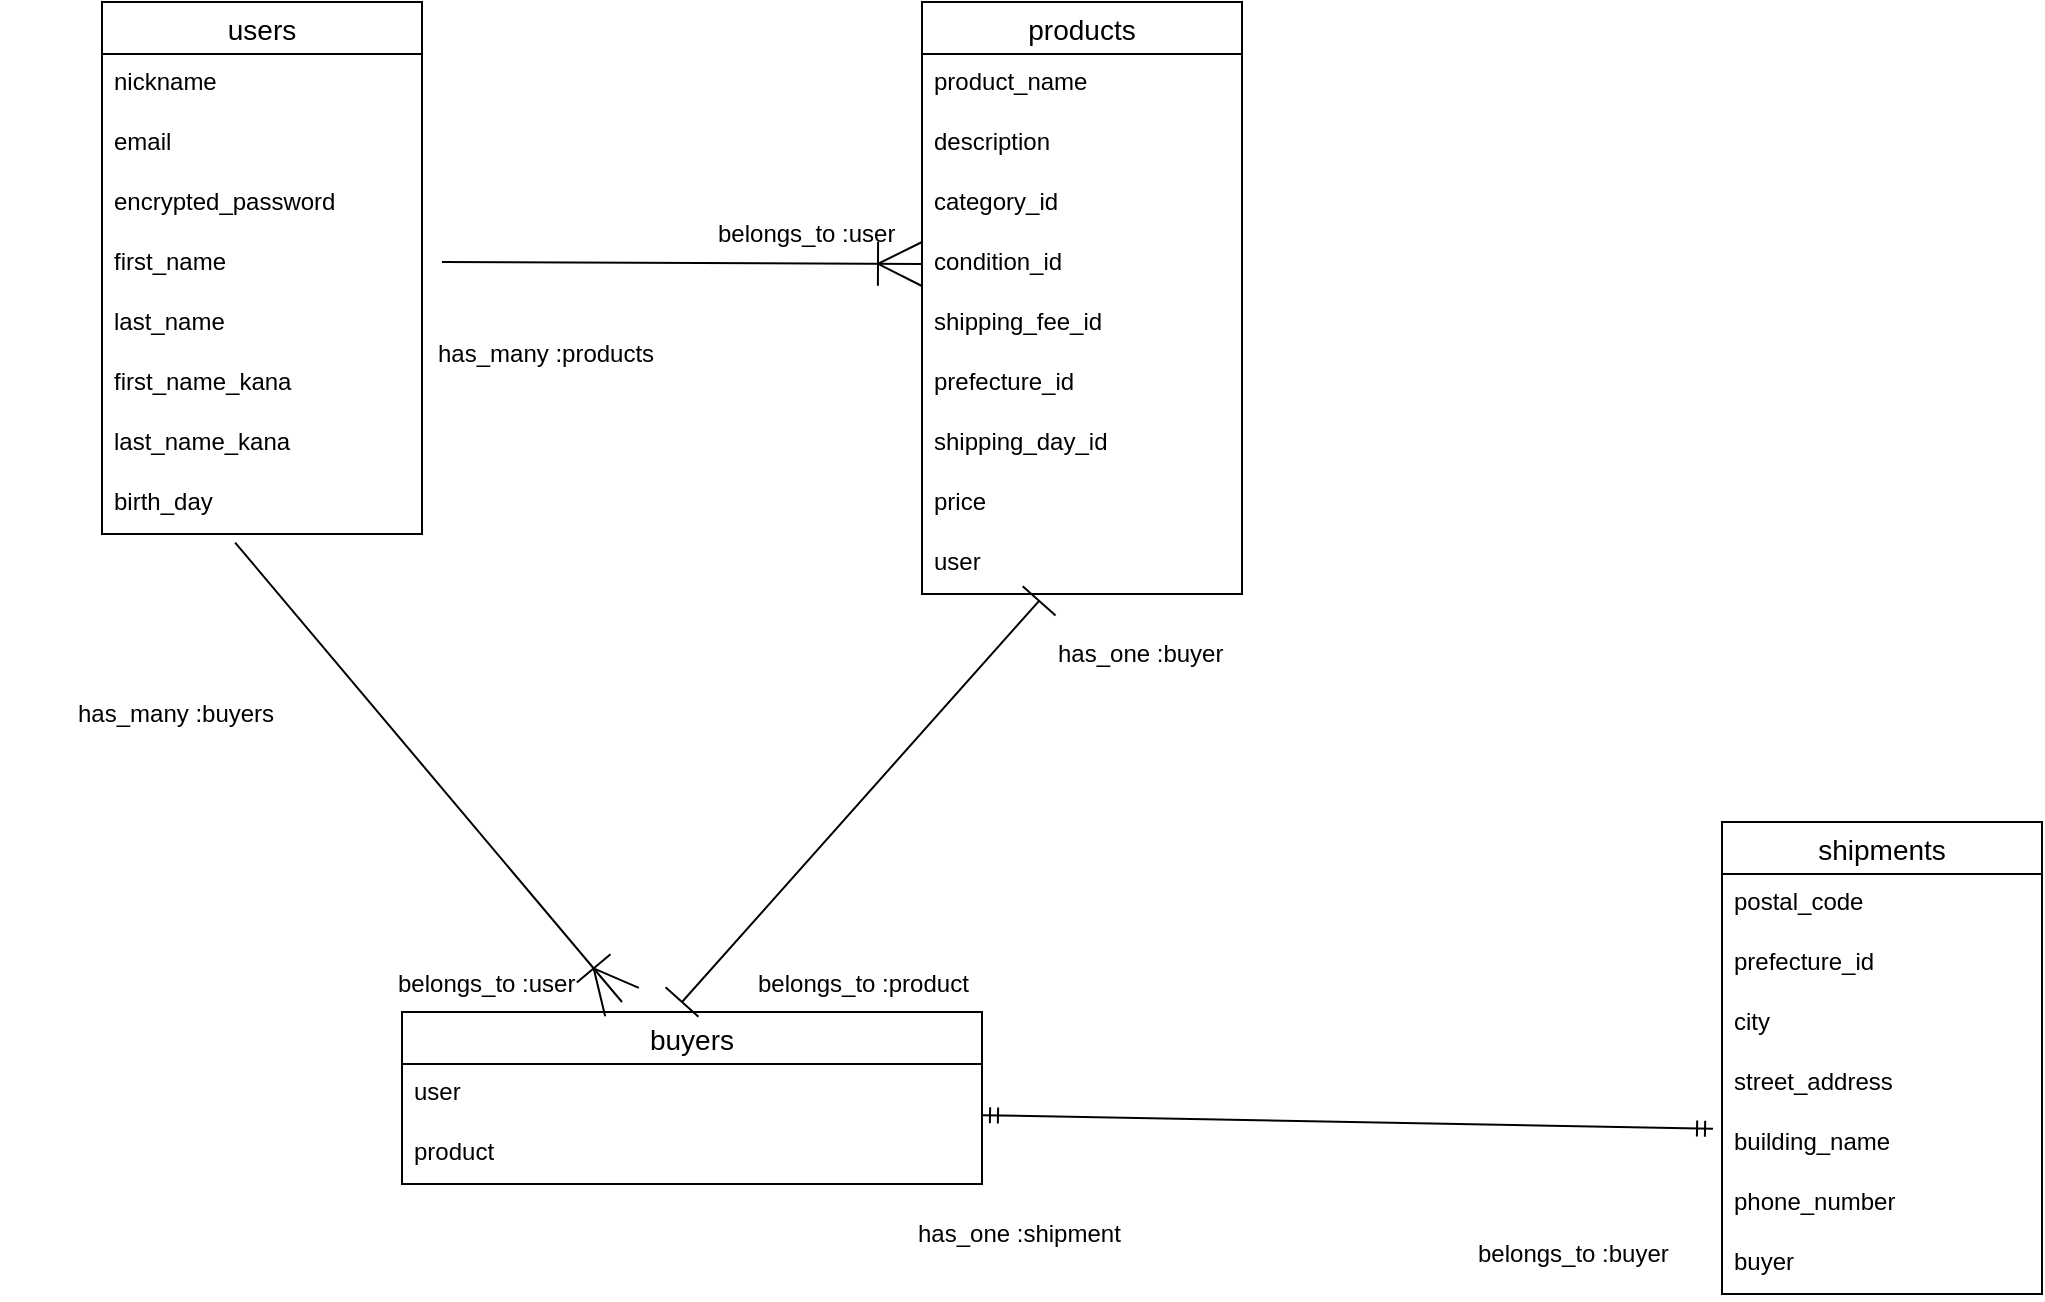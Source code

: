 <mxfile>
    <diagram id="buaZkJLpqTW6V9GyLqhU" name="ページ1">
        <mxGraphModel dx="1134" dy="765" grid="1" gridSize="10" guides="1" tooltips="1" connect="1" arrows="1" fold="1" page="1" pageScale="1" pageWidth="827" pageHeight="1169" math="0" shadow="0">
            <root>
                <mxCell id="0"/>
                <mxCell id="1" parent="0"/>
                <mxCell id="xbv15DCAmwEt1lMVuMEA-1" value="users" style="swimlane;fontStyle=0;childLayout=stackLayout;horizontal=1;startSize=26;horizontalStack=0;resizeParent=1;resizeParentMax=0;resizeLast=0;collapsible=1;marginBottom=0;align=center;fontSize=14;" vertex="1" parent="1">
                    <mxGeometry x="60" y="60" width="160" height="266" as="geometry"/>
                </mxCell>
                <mxCell id="xbv15DCAmwEt1lMVuMEA-3" value="nickname" style="text;strokeColor=none;fillColor=none;spacingLeft=4;spacingRight=4;overflow=hidden;rotatable=0;points=[[0,0.5],[1,0.5]];portConstraint=eastwest;fontSize=12;" vertex="1" parent="xbv15DCAmwEt1lMVuMEA-1">
                    <mxGeometry y="26" width="160" height="30" as="geometry"/>
                </mxCell>
                <mxCell id="xbv15DCAmwEt1lMVuMEA-4" value="email" style="text;strokeColor=none;fillColor=none;spacingLeft=4;spacingRight=4;overflow=hidden;rotatable=0;points=[[0,0.5],[1,0.5]];portConstraint=eastwest;fontSize=12;" vertex="1" parent="xbv15DCAmwEt1lMVuMEA-1">
                    <mxGeometry y="56" width="160" height="30" as="geometry"/>
                </mxCell>
                <mxCell id="xbv15DCAmwEt1lMVuMEA-17" value="encrypted_password" style="text;strokeColor=none;fillColor=none;spacingLeft=4;spacingRight=4;overflow=hidden;rotatable=0;points=[[0,0.5],[1,0.5]];portConstraint=eastwest;fontSize=12;" vertex="1" parent="xbv15DCAmwEt1lMVuMEA-1">
                    <mxGeometry y="86" width="160" height="30" as="geometry"/>
                </mxCell>
                <mxCell id="xbv15DCAmwEt1lMVuMEA-19" value="first_name" style="text;strokeColor=none;fillColor=none;spacingLeft=4;spacingRight=4;overflow=hidden;rotatable=0;points=[[0,0.5],[1,0.5]];portConstraint=eastwest;fontSize=12;" vertex="1" parent="xbv15DCAmwEt1lMVuMEA-1">
                    <mxGeometry y="116" width="160" height="30" as="geometry"/>
                </mxCell>
                <mxCell id="xbv15DCAmwEt1lMVuMEA-16" value="last_name" style="text;strokeColor=none;fillColor=none;spacingLeft=4;spacingRight=4;overflow=hidden;rotatable=0;points=[[0,0.5],[1,0.5]];portConstraint=eastwest;fontSize=12;" vertex="1" parent="xbv15DCAmwEt1lMVuMEA-1">
                    <mxGeometry y="146" width="160" height="30" as="geometry"/>
                </mxCell>
                <mxCell id="xbv15DCAmwEt1lMVuMEA-15" value="first_name_kana " style="text;strokeColor=none;fillColor=none;spacingLeft=4;spacingRight=4;overflow=hidden;rotatable=0;points=[[0,0.5],[1,0.5]];portConstraint=eastwest;fontSize=12;" vertex="1" parent="xbv15DCAmwEt1lMVuMEA-1">
                    <mxGeometry y="176" width="160" height="30" as="geometry"/>
                </mxCell>
                <mxCell id="xbv15DCAmwEt1lMVuMEA-12" value="last_name_kana" style="text;strokeColor=none;fillColor=none;spacingLeft=4;spacingRight=4;overflow=hidden;rotatable=0;points=[[0,0.5],[1,0.5]];portConstraint=eastwest;fontSize=12;" vertex="1" parent="xbv15DCAmwEt1lMVuMEA-1">
                    <mxGeometry y="206" width="160" height="30" as="geometry"/>
                </mxCell>
                <mxCell id="xbv15DCAmwEt1lMVuMEA-23" value="birth_day" style="text;strokeColor=none;fillColor=none;spacingLeft=4;spacingRight=4;overflow=hidden;rotatable=0;points=[[0,0.5],[1,0.5]];portConstraint=eastwest;fontSize=12;" vertex="1" parent="xbv15DCAmwEt1lMVuMEA-1">
                    <mxGeometry y="236" width="160" height="30" as="geometry"/>
                </mxCell>
                <mxCell id="xbv15DCAmwEt1lMVuMEA-6" value="products" style="swimlane;fontStyle=0;childLayout=stackLayout;horizontal=1;startSize=26;horizontalStack=0;resizeParent=1;resizeParentMax=0;resizeLast=0;collapsible=1;marginBottom=0;align=center;fontSize=14;" vertex="1" parent="1">
                    <mxGeometry x="470" y="60" width="160" height="296" as="geometry"/>
                </mxCell>
                <mxCell id="xbv15DCAmwEt1lMVuMEA-7" value="product_name" style="text;strokeColor=none;fillColor=none;spacingLeft=4;spacingRight=4;overflow=hidden;rotatable=0;points=[[0,0.5],[1,0.5]];portConstraint=eastwest;fontSize=12;" vertex="1" parent="xbv15DCAmwEt1lMVuMEA-6">
                    <mxGeometry y="26" width="160" height="30" as="geometry"/>
                </mxCell>
                <mxCell id="xbv15DCAmwEt1lMVuMEA-25" value="description" style="text;strokeColor=none;fillColor=none;spacingLeft=4;spacingRight=4;overflow=hidden;rotatable=0;points=[[0,0.5],[1,0.5]];portConstraint=eastwest;fontSize=12;" vertex="1" parent="xbv15DCAmwEt1lMVuMEA-6">
                    <mxGeometry y="56" width="160" height="30" as="geometry"/>
                </mxCell>
                <mxCell id="xbv15DCAmwEt1lMVuMEA-26" value="category_id " style="text;strokeColor=none;fillColor=none;spacingLeft=4;spacingRight=4;overflow=hidden;rotatable=0;points=[[0,0.5],[1,0.5]];portConstraint=eastwest;fontSize=12;" vertex="1" parent="xbv15DCAmwEt1lMVuMEA-6">
                    <mxGeometry y="86" width="160" height="30" as="geometry"/>
                </mxCell>
                <mxCell id="xbv15DCAmwEt1lMVuMEA-29" value="condition_id" style="text;strokeColor=none;fillColor=none;spacingLeft=4;spacingRight=4;overflow=hidden;rotatable=0;points=[[0,0.5],[1,0.5]];portConstraint=eastwest;fontSize=12;" vertex="1" parent="xbv15DCAmwEt1lMVuMEA-6">
                    <mxGeometry y="116" width="160" height="30" as="geometry"/>
                </mxCell>
                <mxCell id="xbv15DCAmwEt1lMVuMEA-28" value="shipping_fee_id" style="text;strokeColor=none;fillColor=none;spacingLeft=4;spacingRight=4;overflow=hidden;rotatable=0;points=[[0,0.5],[1,0.5]];portConstraint=eastwest;fontSize=12;" vertex="1" parent="xbv15DCAmwEt1lMVuMEA-6">
                    <mxGeometry y="146" width="160" height="30" as="geometry"/>
                </mxCell>
                <mxCell id="xbv15DCAmwEt1lMVuMEA-27" value="prefecture_id  " style="text;strokeColor=none;fillColor=none;spacingLeft=4;spacingRight=4;overflow=hidden;rotatable=0;points=[[0,0.5],[1,0.5]];portConstraint=eastwest;fontSize=12;" vertex="1" parent="xbv15DCAmwEt1lMVuMEA-6">
                    <mxGeometry y="176" width="160" height="30" as="geometry"/>
                </mxCell>
                <mxCell id="xbv15DCAmwEt1lMVuMEA-8" value="shipping_day_id" style="text;strokeColor=none;fillColor=none;spacingLeft=4;spacingRight=4;overflow=hidden;rotatable=0;points=[[0,0.5],[1,0.5]];portConstraint=eastwest;fontSize=12;" vertex="1" parent="xbv15DCAmwEt1lMVuMEA-6">
                    <mxGeometry y="206" width="160" height="30" as="geometry"/>
                </mxCell>
                <mxCell id="xbv15DCAmwEt1lMVuMEA-9" value="price" style="text;strokeColor=none;fillColor=none;spacingLeft=4;spacingRight=4;overflow=hidden;rotatable=0;points=[[0,0.5],[1,0.5]];portConstraint=eastwest;fontSize=12;" vertex="1" parent="xbv15DCAmwEt1lMVuMEA-6">
                    <mxGeometry y="236" width="160" height="30" as="geometry"/>
                </mxCell>
                <mxCell id="xbv15DCAmwEt1lMVuMEA-10" value="user" style="text;strokeColor=none;fillColor=none;spacingLeft=4;spacingRight=4;overflow=hidden;rotatable=0;points=[[0,0.5],[1,0.5]];portConstraint=eastwest;fontSize=12;" vertex="1" parent="xbv15DCAmwEt1lMVuMEA-6">
                    <mxGeometry y="266" width="160" height="30" as="geometry"/>
                </mxCell>
                <mxCell id="xbv15DCAmwEt1lMVuMEA-30" value="buyers" style="swimlane;fontStyle=0;childLayout=stackLayout;horizontal=1;startSize=26;horizontalStack=0;resizeParent=1;resizeParentMax=0;resizeLast=0;collapsible=1;marginBottom=0;align=center;fontSize=14;" vertex="1" parent="1">
                    <mxGeometry x="210" y="565" width="290" height="86" as="geometry"/>
                </mxCell>
                <mxCell id="xbv15DCAmwEt1lMVuMEA-31" value="user" style="text;strokeColor=none;fillColor=none;spacingLeft=4;spacingRight=4;overflow=hidden;rotatable=0;points=[[0,0.5],[1,0.5]];portConstraint=eastwest;fontSize=12;" vertex="1" parent="xbv15DCAmwEt1lMVuMEA-30">
                    <mxGeometry y="26" width="290" height="30" as="geometry"/>
                </mxCell>
                <mxCell id="xbv15DCAmwEt1lMVuMEA-32" value="product" style="text;strokeColor=none;fillColor=none;spacingLeft=4;spacingRight=4;overflow=hidden;rotatable=0;points=[[0,0.5],[1,0.5]];portConstraint=eastwest;fontSize=12;" vertex="1" parent="xbv15DCAmwEt1lMVuMEA-30">
                    <mxGeometry y="56" width="290" height="30" as="geometry"/>
                </mxCell>
                <mxCell id="xbv15DCAmwEt1lMVuMEA-36" value="shipments" style="swimlane;fontStyle=0;childLayout=stackLayout;horizontal=1;startSize=26;horizontalStack=0;resizeParent=1;resizeParentMax=0;resizeLast=0;collapsible=1;marginBottom=0;align=center;fontSize=14;" vertex="1" parent="1">
                    <mxGeometry x="870" y="470" width="160" height="236" as="geometry"/>
                </mxCell>
                <mxCell id="xbv15DCAmwEt1lMVuMEA-37" value="postal_code" style="text;strokeColor=none;fillColor=none;spacingLeft=4;spacingRight=4;overflow=hidden;rotatable=0;points=[[0,0.5],[1,0.5]];portConstraint=eastwest;fontSize=12;" vertex="1" parent="xbv15DCAmwEt1lMVuMEA-36">
                    <mxGeometry y="26" width="160" height="30" as="geometry"/>
                </mxCell>
                <mxCell id="xbv15DCAmwEt1lMVuMEA-42" value="prefecture_id" style="text;strokeColor=none;fillColor=none;spacingLeft=4;spacingRight=4;overflow=hidden;rotatable=0;points=[[0,0.5],[1,0.5]];portConstraint=eastwest;fontSize=12;" vertex="1" parent="xbv15DCAmwEt1lMVuMEA-36">
                    <mxGeometry y="56" width="160" height="30" as="geometry"/>
                </mxCell>
                <mxCell id="xbv15DCAmwEt1lMVuMEA-46" value="city" style="text;strokeColor=none;fillColor=none;spacingLeft=4;spacingRight=4;overflow=hidden;rotatable=0;points=[[0,0.5],[1,0.5]];portConstraint=eastwest;fontSize=12;" vertex="1" parent="xbv15DCAmwEt1lMVuMEA-36">
                    <mxGeometry y="86" width="160" height="30" as="geometry"/>
                </mxCell>
                <mxCell id="xbv15DCAmwEt1lMVuMEA-44" value="street_address" style="text;strokeColor=none;fillColor=none;spacingLeft=4;spacingRight=4;overflow=hidden;rotatable=0;points=[[0,0.5],[1,0.5]];portConstraint=eastwest;fontSize=12;" vertex="1" parent="xbv15DCAmwEt1lMVuMEA-36">
                    <mxGeometry y="116" width="160" height="30" as="geometry"/>
                </mxCell>
                <mxCell id="xbv15DCAmwEt1lMVuMEA-43" value="building_name" style="text;strokeColor=none;fillColor=none;spacingLeft=4;spacingRight=4;overflow=hidden;rotatable=0;points=[[0,0.5],[1,0.5]];portConstraint=eastwest;fontSize=12;" vertex="1" parent="xbv15DCAmwEt1lMVuMEA-36">
                    <mxGeometry y="146" width="160" height="30" as="geometry"/>
                </mxCell>
                <mxCell id="xbv15DCAmwEt1lMVuMEA-41" value="phone_number" style="text;strokeColor=none;fillColor=none;spacingLeft=4;spacingRight=4;overflow=hidden;rotatable=0;points=[[0,0.5],[1,0.5]];portConstraint=eastwest;fontSize=12;" vertex="1" parent="xbv15DCAmwEt1lMVuMEA-36">
                    <mxGeometry y="176" width="160" height="30" as="geometry"/>
                </mxCell>
                <mxCell id="xbv15DCAmwEt1lMVuMEA-39" value="buyer" style="text;strokeColor=none;fillColor=none;spacingLeft=4;spacingRight=4;overflow=hidden;rotatable=0;points=[[0,0.5],[1,0.5]];portConstraint=eastwest;fontSize=12;" vertex="1" parent="xbv15DCAmwEt1lMVuMEA-36">
                    <mxGeometry y="206" width="160" height="30" as="geometry"/>
                </mxCell>
                <mxCell id="xbv15DCAmwEt1lMVuMEA-47" value="" style="fontSize=12;html=1;endArrow=ERoneToMany;entryX=0;entryY=0.5;entryDx=0;entryDy=0;startSize=20;endSize=20;" edge="1" parent="1" target="xbv15DCAmwEt1lMVuMEA-29">
                    <mxGeometry width="100" height="100" relative="1" as="geometry">
                        <mxPoint x="230" y="190" as="sourcePoint"/>
                        <mxPoint x="441" y="230" as="targetPoint"/>
                    </mxGeometry>
                </mxCell>
                <mxCell id="xbv15DCAmwEt1lMVuMEA-48" value="" style="fontSize=12;html=1;endArrow=ERoneToMany;exitX=0.416;exitY=1.142;exitDx=0;exitDy=0;exitPerimeter=0;endSize=20;startSize=10;" edge="1" parent="1" source="xbv15DCAmwEt1lMVuMEA-23">
                    <mxGeometry width="100" height="100" relative="1" as="geometry">
                        <mxPoint x="350" y="450" as="sourcePoint"/>
                        <mxPoint x="320" y="560" as="targetPoint"/>
                    </mxGeometry>
                </mxCell>
                <mxCell id="xbv15DCAmwEt1lMVuMEA-49" value="" style="fontSize=12;html=1;endArrow=baseDash;startArrow=baseDash;entryX=0.366;entryY=1.114;entryDx=0;entryDy=0;entryPerimeter=0;startFill=0;endFill=0;endSize=20;startSize=20;" edge="1" parent="1" target="xbv15DCAmwEt1lMVuMEA-10">
                    <mxGeometry width="100" height="100" relative="1" as="geometry">
                        <mxPoint x="350" y="560" as="sourcePoint"/>
                        <mxPoint x="450" y="350" as="targetPoint"/>
                    </mxGeometry>
                </mxCell>
                <mxCell id="xbv15DCAmwEt1lMVuMEA-50" value="" style="fontSize=12;html=1;endArrow=ERmandOne;startArrow=ERmandOne;entryX=-0.028;entryY=0.247;entryDx=0;entryDy=0;entryPerimeter=0;" edge="1" parent="1" target="xbv15DCAmwEt1lMVuMEA-43">
                    <mxGeometry width="100" height="100" relative="1" as="geometry">
                        <mxPoint x="500" y="616.58" as="sourcePoint"/>
                        <mxPoint x="678.56" y="416.0" as="targetPoint"/>
                    </mxGeometry>
                </mxCell>
                <mxCell id="xbv15DCAmwEt1lMVuMEA-53" value="" style="shape=table;startSize=0;container=1;collapsible=1;childLayout=tableLayout;fixedRows=1;rowLines=0;fontStyle=0;align=center;resizeLast=1;strokeColor=none;fillColor=none;collapsible=0;" vertex="1" parent="1">
                    <mxGeometry x="190" y="220" width="180" height="30" as="geometry"/>
                </mxCell>
                <mxCell id="xbv15DCAmwEt1lMVuMEA-54" value="" style="shape=tableRow;horizontal=0;startSize=0;swimlaneHead=0;swimlaneBody=0;fillColor=none;collapsible=0;dropTarget=0;points=[[0,0.5],[1,0.5]];portConstraint=eastwest;top=0;left=0;right=0;bottom=0;" vertex="1" parent="xbv15DCAmwEt1lMVuMEA-53">
                    <mxGeometry width="180" height="30" as="geometry"/>
                </mxCell>
                <mxCell id="xbv15DCAmwEt1lMVuMEA-55" value="" style="shape=partialRectangle;connectable=0;fillColor=none;top=0;left=0;bottom=0;right=0;editable=1;overflow=hidden;" vertex="1" parent="xbv15DCAmwEt1lMVuMEA-54">
                    <mxGeometry width="30" height="30" as="geometry">
                        <mxRectangle width="30" height="30" as="alternateBounds"/>
                    </mxGeometry>
                </mxCell>
                <mxCell id="xbv15DCAmwEt1lMVuMEA-56" value="has_many :products" style="shape=partialRectangle;connectable=0;fillColor=none;top=0;left=0;bottom=0;right=0;align=left;spacingLeft=6;overflow=hidden;" vertex="1" parent="xbv15DCAmwEt1lMVuMEA-54">
                    <mxGeometry x="30" width="150" height="30" as="geometry">
                        <mxRectangle width="150" height="30" as="alternateBounds"/>
                    </mxGeometry>
                </mxCell>
                <mxCell id="xbv15DCAmwEt1lMVuMEA-57" value="" style="shape=table;startSize=0;container=1;collapsible=1;childLayout=tableLayout;fixedRows=1;rowLines=0;fontStyle=0;align=center;resizeLast=1;strokeColor=none;fillColor=none;collapsible=0;" vertex="1" parent="1">
                    <mxGeometry x="10" y="400" width="180" height="30" as="geometry"/>
                </mxCell>
                <mxCell id="xbv15DCAmwEt1lMVuMEA-58" value="" style="shape=tableRow;horizontal=0;startSize=0;swimlaneHead=0;swimlaneBody=0;fillColor=none;collapsible=0;dropTarget=0;points=[[0,0.5],[1,0.5]];portConstraint=eastwest;top=0;left=0;right=0;bottom=0;" vertex="1" parent="xbv15DCAmwEt1lMVuMEA-57">
                    <mxGeometry width="180" height="30" as="geometry"/>
                </mxCell>
                <mxCell id="xbv15DCAmwEt1lMVuMEA-59" value="" style="shape=partialRectangle;connectable=0;fillColor=none;top=0;left=0;bottom=0;right=0;editable=1;overflow=hidden;" vertex="1" parent="xbv15DCAmwEt1lMVuMEA-58">
                    <mxGeometry width="30" height="30" as="geometry">
                        <mxRectangle width="30" height="30" as="alternateBounds"/>
                    </mxGeometry>
                </mxCell>
                <mxCell id="xbv15DCAmwEt1lMVuMEA-60" value="has_many :buyers" style="shape=partialRectangle;connectable=0;fillColor=none;top=0;left=0;bottom=0;right=0;align=left;spacingLeft=6;overflow=hidden;" vertex="1" parent="xbv15DCAmwEt1lMVuMEA-58">
                    <mxGeometry x="30" width="150" height="30" as="geometry">
                        <mxRectangle width="150" height="30" as="alternateBounds"/>
                    </mxGeometry>
                </mxCell>
                <mxCell id="xbv15DCAmwEt1lMVuMEA-61" value="" style="shape=table;startSize=0;container=1;collapsible=1;childLayout=tableLayout;fixedRows=1;rowLines=0;fontStyle=0;align=center;resizeLast=1;strokeColor=none;fillColor=none;collapsible=0;" vertex="1" parent="1">
                    <mxGeometry x="300" y="160" width="180" height="30" as="geometry"/>
                </mxCell>
                <mxCell id="xbv15DCAmwEt1lMVuMEA-62" value="" style="shape=tableRow;horizontal=0;startSize=0;swimlaneHead=0;swimlaneBody=0;fillColor=none;collapsible=0;dropTarget=0;points=[[0,0.5],[1,0.5]];portConstraint=eastwest;top=0;left=0;right=0;bottom=0;" vertex="1" parent="xbv15DCAmwEt1lMVuMEA-61">
                    <mxGeometry width="180" height="30" as="geometry"/>
                </mxCell>
                <mxCell id="xbv15DCAmwEt1lMVuMEA-63" value="" style="shape=partialRectangle;connectable=0;fillColor=none;top=0;left=0;bottom=0;right=0;editable=1;overflow=hidden;" vertex="1" parent="xbv15DCAmwEt1lMVuMEA-62">
                    <mxGeometry width="60" height="30" as="geometry">
                        <mxRectangle width="60" height="30" as="alternateBounds"/>
                    </mxGeometry>
                </mxCell>
                <mxCell id="xbv15DCAmwEt1lMVuMEA-64" value="belongs_to :user" style="shape=partialRectangle;connectable=0;fillColor=none;top=0;left=0;bottom=0;right=0;align=left;spacingLeft=6;overflow=hidden;" vertex="1" parent="xbv15DCAmwEt1lMVuMEA-62">
                    <mxGeometry x="60" width="120" height="30" as="geometry">
                        <mxRectangle width="120" height="30" as="alternateBounds"/>
                    </mxGeometry>
                </mxCell>
                <mxCell id="xbv15DCAmwEt1lMVuMEA-65" value="" style="shape=table;startSize=0;container=1;collapsible=1;childLayout=tableLayout;fixedRows=1;rowLines=0;fontStyle=0;align=center;resizeLast=1;strokeColor=none;fillColor=none;collapsible=0;" vertex="1" parent="1">
                    <mxGeometry x="170" y="535" width="140" height="30" as="geometry"/>
                </mxCell>
                <mxCell id="xbv15DCAmwEt1lMVuMEA-66" value="" style="shape=tableRow;horizontal=0;startSize=0;swimlaneHead=0;swimlaneBody=0;fillColor=none;collapsible=0;dropTarget=0;points=[[0,0.5],[1,0.5]];portConstraint=eastwest;top=0;left=0;right=0;bottom=0;" vertex="1" parent="xbv15DCAmwEt1lMVuMEA-65">
                    <mxGeometry width="140" height="30" as="geometry"/>
                </mxCell>
                <mxCell id="xbv15DCAmwEt1lMVuMEA-67" value="" style="shape=partialRectangle;connectable=0;fillColor=none;top=0;left=0;bottom=0;right=0;editable=1;overflow=hidden;" vertex="1" parent="xbv15DCAmwEt1lMVuMEA-66">
                    <mxGeometry width="30" height="30" as="geometry">
                        <mxRectangle width="30" height="30" as="alternateBounds"/>
                    </mxGeometry>
                </mxCell>
                <mxCell id="xbv15DCAmwEt1lMVuMEA-68" value="belongs_to :user" style="shape=partialRectangle;connectable=0;fillColor=none;top=0;left=0;bottom=0;right=0;align=left;spacingLeft=6;overflow=hidden;" vertex="1" parent="xbv15DCAmwEt1lMVuMEA-66">
                    <mxGeometry x="30" width="110" height="30" as="geometry">
                        <mxRectangle width="110" height="30" as="alternateBounds"/>
                    </mxGeometry>
                </mxCell>
                <mxCell id="xbv15DCAmwEt1lMVuMEA-70" value="" style="shape=table;startSize=0;container=1;collapsible=1;childLayout=tableLayout;fixedRows=1;rowLines=0;fontStyle=0;align=center;resizeLast=1;strokeColor=none;fillColor=none;collapsible=0;" vertex="1" parent="1">
                    <mxGeometry x="350" y="535" width="180" height="30" as="geometry"/>
                </mxCell>
                <mxCell id="xbv15DCAmwEt1lMVuMEA-71" value="" style="shape=tableRow;horizontal=0;startSize=0;swimlaneHead=0;swimlaneBody=0;fillColor=none;collapsible=0;dropTarget=0;points=[[0,0.5],[1,0.5]];portConstraint=eastwest;top=0;left=0;right=0;bottom=0;" vertex="1" parent="xbv15DCAmwEt1lMVuMEA-70">
                    <mxGeometry width="180" height="30" as="geometry"/>
                </mxCell>
                <mxCell id="xbv15DCAmwEt1lMVuMEA-72" value="" style="shape=partialRectangle;connectable=0;fillColor=none;top=0;left=0;bottom=0;right=0;editable=1;overflow=hidden;" vertex="1" parent="xbv15DCAmwEt1lMVuMEA-71">
                    <mxGeometry width="30" height="30" as="geometry">
                        <mxRectangle width="30" height="30" as="alternateBounds"/>
                    </mxGeometry>
                </mxCell>
                <mxCell id="xbv15DCAmwEt1lMVuMEA-73" value="belongs_to :product" style="shape=partialRectangle;connectable=0;fillColor=none;top=0;left=0;bottom=0;right=0;align=left;spacingLeft=6;overflow=hidden;" vertex="1" parent="xbv15DCAmwEt1lMVuMEA-71">
                    <mxGeometry x="30" width="150" height="30" as="geometry">
                        <mxRectangle width="150" height="30" as="alternateBounds"/>
                    </mxGeometry>
                </mxCell>
                <mxCell id="xbv15DCAmwEt1lMVuMEA-74" value="" style="shape=table;startSize=0;container=1;collapsible=1;childLayout=tableLayout;fixedRows=1;rowLines=0;fontStyle=0;align=center;resizeLast=1;strokeColor=none;fillColor=none;collapsible=0;" vertex="1" parent="1">
                    <mxGeometry x="500" y="370" width="180" height="30" as="geometry"/>
                </mxCell>
                <mxCell id="xbv15DCAmwEt1lMVuMEA-75" value="" style="shape=tableRow;horizontal=0;startSize=0;swimlaneHead=0;swimlaneBody=0;fillColor=none;collapsible=0;dropTarget=0;points=[[0,0.5],[1,0.5]];portConstraint=eastwest;top=0;left=0;right=0;bottom=0;" vertex="1" parent="xbv15DCAmwEt1lMVuMEA-74">
                    <mxGeometry width="180" height="30" as="geometry"/>
                </mxCell>
                <mxCell id="xbv15DCAmwEt1lMVuMEA-76" value="" style="shape=partialRectangle;connectable=0;fillColor=none;top=0;left=0;bottom=0;right=0;editable=1;overflow=hidden;" vertex="1" parent="xbv15DCAmwEt1lMVuMEA-75">
                    <mxGeometry width="30" height="30" as="geometry">
                        <mxRectangle width="30" height="30" as="alternateBounds"/>
                    </mxGeometry>
                </mxCell>
                <mxCell id="xbv15DCAmwEt1lMVuMEA-77" value="has_one :buyer" style="shape=partialRectangle;connectable=0;fillColor=none;top=0;left=0;bottom=0;right=0;align=left;spacingLeft=6;overflow=hidden;" vertex="1" parent="xbv15DCAmwEt1lMVuMEA-75">
                    <mxGeometry x="30" width="150" height="30" as="geometry">
                        <mxRectangle width="150" height="30" as="alternateBounds"/>
                    </mxGeometry>
                </mxCell>
                <mxCell id="xbv15DCAmwEt1lMVuMEA-78" value="" style="shape=table;startSize=0;container=1;collapsible=1;childLayout=tableLayout;fixedRows=1;rowLines=0;fontStyle=0;align=center;resizeLast=1;strokeColor=none;fillColor=none;collapsible=0;" vertex="1" parent="1">
                    <mxGeometry x="710" y="670" width="180" height="30" as="geometry"/>
                </mxCell>
                <mxCell id="xbv15DCAmwEt1lMVuMEA-79" value="" style="shape=tableRow;horizontal=0;startSize=0;swimlaneHead=0;swimlaneBody=0;fillColor=none;collapsible=0;dropTarget=0;points=[[0,0.5],[1,0.5]];portConstraint=eastwest;top=0;left=0;right=0;bottom=0;" vertex="1" parent="xbv15DCAmwEt1lMVuMEA-78">
                    <mxGeometry width="180" height="30" as="geometry"/>
                </mxCell>
                <mxCell id="xbv15DCAmwEt1lMVuMEA-80" value="" style="shape=partialRectangle;connectable=0;fillColor=none;top=0;left=0;bottom=0;right=0;editable=1;overflow=hidden;" vertex="1" parent="xbv15DCAmwEt1lMVuMEA-79">
                    <mxGeometry width="30" height="30" as="geometry">
                        <mxRectangle width="30" height="30" as="alternateBounds"/>
                    </mxGeometry>
                </mxCell>
                <mxCell id="xbv15DCAmwEt1lMVuMEA-81" value="belongs_to :buyer" style="shape=partialRectangle;connectable=0;fillColor=none;top=0;left=0;bottom=0;right=0;align=left;spacingLeft=6;overflow=hidden;" vertex="1" parent="xbv15DCAmwEt1lMVuMEA-79">
                    <mxGeometry x="30" width="150" height="30" as="geometry">
                        <mxRectangle width="150" height="30" as="alternateBounds"/>
                    </mxGeometry>
                </mxCell>
                <mxCell id="xbv15DCAmwEt1lMVuMEA-83" value="" style="shape=table;startSize=0;container=1;collapsible=1;childLayout=tableLayout;fixedRows=1;rowLines=0;fontStyle=0;align=center;resizeLast=1;strokeColor=none;fillColor=none;collapsible=0;" vertex="1" parent="1">
                    <mxGeometry x="430" y="660" width="180" height="30" as="geometry"/>
                </mxCell>
                <mxCell id="xbv15DCAmwEt1lMVuMEA-84" value="" style="shape=tableRow;horizontal=0;startSize=0;swimlaneHead=0;swimlaneBody=0;fillColor=none;collapsible=0;dropTarget=0;points=[[0,0.5],[1,0.5]];portConstraint=eastwest;top=0;left=0;right=0;bottom=0;" vertex="1" parent="xbv15DCAmwEt1lMVuMEA-83">
                    <mxGeometry width="180" height="30" as="geometry"/>
                </mxCell>
                <mxCell id="xbv15DCAmwEt1lMVuMEA-85" value="" style="shape=partialRectangle;connectable=0;fillColor=none;top=0;left=0;bottom=0;right=0;editable=1;overflow=hidden;" vertex="1" parent="xbv15DCAmwEt1lMVuMEA-84">
                    <mxGeometry width="30" height="30" as="geometry">
                        <mxRectangle width="30" height="30" as="alternateBounds"/>
                    </mxGeometry>
                </mxCell>
                <mxCell id="xbv15DCAmwEt1lMVuMEA-86" value="has_one :shipment" style="shape=partialRectangle;connectable=0;fillColor=none;top=0;left=0;bottom=0;right=0;align=left;spacingLeft=6;overflow=hidden;" vertex="1" parent="xbv15DCAmwEt1lMVuMEA-84">
                    <mxGeometry x="30" width="150" height="30" as="geometry">
                        <mxRectangle width="150" height="30" as="alternateBounds"/>
                    </mxGeometry>
                </mxCell>
            </root>
        </mxGraphModel>
    </diagram>
</mxfile>